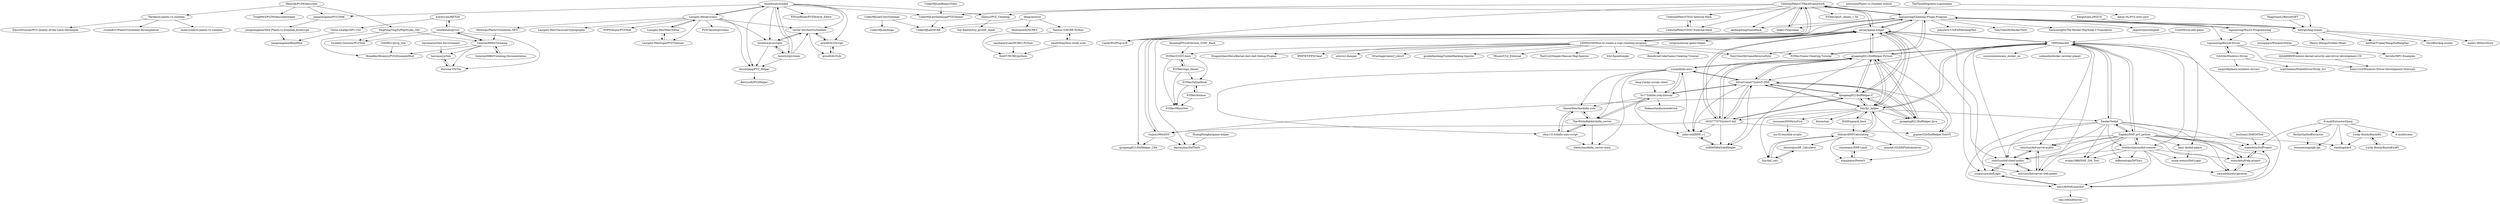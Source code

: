 digraph G {
"h3x4n1um/RETON" -> "nineteendo/pyvz2"
"h3x4n1um/RETON" -> "China-smallpc/SPC-Util"
"d-mod/ExtractorSharp" -> "similing4/pvf"
"d-mod/ExtractorSharp" -> "HsOjo/OjoDnfExtractor"
"d-mod/ExtractorSharp" -> "manydots/DofProject"
"d-mod/ExtractorSharp" -> "Lucky-Koishi/KoishiEx"
"d-mod/ExtractorSharp" -> "d-mod/avatar"
"d-mod/ExtractorSharp" -> "hooyantsing/npk-api"
"TheThreeDog/Auto-Lianliankan" -> "luguanxing/Cheating-Plugin-Program" ["e"=1]
"TheThreeDog/Auto-Lianliankan" -> "tobyqin/kog-money" ["e"=1]
"Lazuplis-Mei/pvzclass" -> "Lazuplis-Mei/MemToExe"
"Lazuplis-Mei/pvzclass" -> "Lazuplis-Mei/SuperPVZTrainner"
"Lazuplis-Mei/pvzclass" -> "lmintlcx/pvztoolkit"
"Lazuplis-Mei/pvzclass" -> "vector-wlc/AsmVsZombies"
"Lazuplis-Mei/pvzclass" -> "Lazuplis-Mei/ClassicalCryptography"
"Lazuplis-Mei/pvzclass" -> "POP63enjoy/PVZMod"
"Lazuplis-Mei/pvzclass" -> "zhumxiang/PVZ_Helper"
"Lazuplis-Mei/pvzclass" -> "lmintlcx/pvzscripts"
"Lazuplis-Mei/pvzclass" -> "Mewnojs/PlantsVsZombies.NET"
"Lazuplis-Mei/pvzclass" -> "PVZClasses/pvzclass"
"CoderMJLee/SeemygoPVZCheater" -> "CoderMJLee/NCRE"
"awsay/game-helper" -> "GuJun1990/DNF"
"awsay/game-helper" -> "qiuapeng921/DnfHelper-C"
"awsay/game-helper" -> "fantasyboy/DxfTools"
"awsay/game-helper" -> "qiuapeng921/DnfHelper_C64"
"awsay/game-helper" -> "luguanxing/Cheating-Plugin-Program"
"awsay/game-helper" -> "c925777075/yolov5-dnf"
"awsay/game-helper" -> "CelestialPaler/CTHackFramework"
"awsay/game-helper" -> "qiuapeng921/DnfHelper-Python"
"awsay/game-helper" -> "onlyGuo/dnf-client-public"
"awsay/game-helper" -> "istupsm/awsay-game-helper"
"awsay/game-helper" -> "245950258/How-to-create-a-csgo-cheating-program"
"awsay/game-helper" -> "fzls/djc_helper"
"awsay/game-helper" -> "onlyGuo/dnf-server-web-public"
"awsay/game-helper" -> "CasterWx/Plug-in-R" ["e"=1]
"awsay/game-helper" -> "1995chen/dnf"
"lmintlcx/pvztools" -> "lmintlcx/pvztoolkit"
"lmintlcx/pvztools" -> "lmintlcx/pvzscripts"
"lmintlcx/pvztools" -> "vector-wlc/AsmVsZombies"
"lmintlcx/pvztools" -> "zhumxiang/PVZ_Helper"
"CelestialPaler/CTHackFramework" -> "luguanxing/Cheating-Plugin-Program"
"CelestialPaler/CTHackFramework" -> "CasterWx/Plug-in-R" ["e"=1]
"CelestialPaler/CTHackFramework" -> "CelestialPaler/CSGO-Internal-Hack"
"CelestialPaler/CTHackFramework" -> "CelestialPaler/CSGO-External-Hack"
"CelestialPaler/CTHackFramework" -> "ahdongdong/GameHack"
"CelestialPaler/CTHackFramework" -> "bode135/pydamo" ["e"=1]
"CelestialPaler/CTHackFramework" -> "FiYHer/gta5_cheats_1.50" ["e"=1]
"CelestialPaler/CTHackFramework" -> "awsay/game-helper"
"CelestialPaler/CTHackFramework" -> "245950258/How-to-create-a-csgo-cheating-program"
"CelestialPaler/CTHackFramework" -> "CoderMJLee/SeemygoPVZCheater"
"lmintlcx/pvzscripts" -> "vector-wlc/AsmVsZombies"
"lmintlcx/pvzscripts" -> "zhumxiang/PVZ_Helper"
"lmintlcx/pvzscripts" -> "lmintlcx/pvztools"
"CoderMJLee/BinaryTrees" -> "CoderMJLee/SeemygoPVZCheater" ["e"=1]
"Lucky-Koishi/KoishiExAPI" -> "Lucky-Koishi/KoishiEx"
"xiaoshanw/DNF-Limit" -> "xiaoshanw/PowerV"
"youngqqcn/WindowsNotes" -> "fatrolls/MFC-Examples"
"tobyqin/kog-money" -> "Henvy-Mango/Golden-Miner"
"tobyqin/kog-money" -> "AntHubTC/playWangZheRongYao"
"tobyqin/kog-money" -> "luguanxing/Cheating-Plugin-Program"
"tobyqin/kog-money" -> "DaveBoy/kog-money"
"tobyqin/kog-money" -> "naihe138/heroStory" ["e"=1]
"Xanxus-5/NCRE-Python" -> "zmn626/python-study-note"
"Xanxus-5/NCRE-Python" -> "fxw97/NCRE2python"
"HsOjo/OjoDnfExtractor" -> "hooyantsing/npk-api"
"CelestialPaler/CSGO-External-Hack" -> "CelestialPaler/CSGO-Internal-Hack"
"Lucky-Koishi/KoishiEx" -> "Lucky-Koishi/KoishiExAPI"
"Lucky-Koishi/KoishiEx" -> "similing4/pvf"
"HuangHongkai/game-helper" -> "fantasyboy/DxfTools"
"dybb8999/Windows-kernel-security-and-driver-development-CD" -> "limin1224/Windows-Driver-Development-Internals"
"G4rb3n/Windows-Driver" -> "wanttobeno/Win64DriverStudy_Src"
"G4rb3n/Windows-Driver" -> "luguanxing/Kernel-Driver"
"G4rb3n/Windows-Driver" -> "nmgwddj/learn-windows-drivers"
"CelestialPaler/CSGO-Internal-Hack" -> "CelestialPaler/CSGO-External-Hack"
"fzls/djc_helper" -> "qiuapeng921/DnfHelper-Python"
"fzls/djc_helper" -> "dnfcalc/DNFCalculating"
"fzls/djc_helper" -> "SilverComet7/yolov5-DNF"
"fzls/djc_helper" -> "qiuapeng921/DnfHelper-C"
"fzls/djc_helper" -> "c925777075/yolov5-dnf"
"fzls/djc_helper" -> "fzls/dnf_calc"
"fzls/djc_helper" -> "awsay/game-helper"
"fzls/djc_helper" -> "qiuapeng921/DnfHelper-Java"
"fzls/djc_helper" -> "xiaoshanw/PowerV"
"fzls/djc_helper" -> "fzls/autojs"
"fzls/djc_helper" -> "mouyase/DNFAutoFire"
"fzls/djc_helper" -> "H3d9/sguard_limit" ["e"=1]
"fzls/djc_helper" -> "1995chen/dnf"
"fzls/djc_helper" -> "XanderYe/dnf"
"245950258/How-to-create-a-csgo-cheating-program" -> "luguanxing/Cheating-Plugin-Program"
"245950258/How-to-create-a-csgo-cheating-program" -> "frk1/hazedumper" ["e"=1]
"245950258/How-to-create-a-csgo-cheating-program" -> "BeneficialCode/Game-Cheating-Tutorial" ["e"=1]
"245950258/How-to-create-a-csgo-cheating-program" -> "DragonQuestHero/Kernel-Anit-Anit-Debug-Plugins" ["e"=1]
"245950258/How-to-create-a-csgo-cheating-program" -> "FiYHer/CSGO-hack"
"245950258/How-to-create-a-csgo-cheating-program" -> "WWFWT/FPSCheat"
"245950258/How-to-create-a-csgo-cheating-program" -> "awsay/game-helper"
"245950258/How-to-create-a-csgo-cheating-program" -> "CelestialPaler/CTHackFramework"
"245950258/How-to-create-a-csgo-cheating-program" -> "a2x/cs2-dumper" ["e"=1]
"245950258/How-to-create-a-csgo-cheating-program" -> "ItGarbager/aimcf_yolov5" ["e"=1]
"245950258/How-to-create-a-csgo-cheating-program" -> "guidedhacking/GuidedHacking-Injector" ["e"=1]
"245950258/How-to-create-a-csgo-cheating-program" -> "TonyChen56/GameReverseNote" ["e"=1]
"245950258/How-to-create-a-csgo-cheating-program" -> "FiYHer/Game-Cheating-Tutorial" ["e"=1]
"245950258/How-to-create-a-csgo-cheating-program" -> "TKazer/CS2_External" ["e"=1]
"245950258/How-to-create-a-csgo-cheating-program" -> "TheCruZ/Simple-Manual-Map-Injector" ["e"=1]
"lmintlcx/pvztoolkit" -> "lmintlcx/pvztools"
"lmintlcx/pvztoolkit" -> "Lazuplis-Mei/pvzclass"
"lmintlcx/pvztoolkit" -> "vector-wlc/AsmVsZombies"
"lmintlcx/pvztoolkit" -> "lmintlcx/pvzscripts"
"lmintlcx/pvztoolkit" -> "EFrostBlade/PVZHybrid_Editor"
"lmintlcx/pvztoolkit" -> "zhumxiang/PVZ_Helper"
"lmintlcx/pvztoolkit" -> "jiangnangame/PVZ2PAK"
"lmintlcx/pvztoolkit" -> "qrmd0/AvZScript"
"lmintlcx/pvztoolkit" -> "CoderMJLee/SeemygoPVZCheater"
"lmintlcx/pvztoolkit" -> "ZJamss/PVZ_Cheating"
"GuJun1990/DNF" -> "fantasyboy/DxfTools"
"GuJun1990/DNF" -> "awsay/game-helper"
"GuJun1990/DNF" -> "qiuapeng921/DnfHelper_C64"
"FiYHer/CSGO-hack" -> "FiYHer/csgo_cheats"
"FiYHer/CSGO-hack" -> "FiYHer/MnistNet"
"FiYHer/CSGO-hack" -> "FiYHer/InlineHook"
"dnfcalc/DNFCalculating" -> "fzls/dnf_calc"
"dnfcalc/DNFCalculating" -> "fzls/djc_helper"
"dnfcalc/DNFCalculating" -> "quack8102/DNFInfoAnalyser"
"dnfcalc/DNFCalculating" -> "dawnclass/DF_Calculator"
"dnfcalc/DNFCalculating" -> "xiaoshanw/PowerV"
"dnfcalc/DNFCalculating" -> "xiaoshanw/DNF-Limit"
"AmazingPP/subVerison_GTAV_Hack" -> "FiYHer/CSGO-hack" ["e"=1]
"vector-wlc/AsmVsZombies" -> "qrmd0/AvZScript"
"vector-wlc/AsmVsZombies" -> "qrmd0/AvZLib"
"vector-wlc/AsmVsZombies" -> "lmintlcx/pvzscripts"
"nineteendo/pyvz2" -> "h3x4n1um/RETON"
"nineteendo/pyvz2" -> "twinstar6980/Twinning"
"nineteendo/pyvz2" -> "Haruma-VN/Tre"
"nineteendo/pyvz2" -> "twinkles-twinstar/PvZTool"
"bode135/pydamo" -> "CelestialPaler/CTHackFramework" ["e"=1]
"FiYHer/csgo_cheats" -> "FiYHer/MnistNet"
"FiYHer/csgo_cheats" -> "FiYHer/InlineHook"
"FiYHer/csgo_cheats" -> "FiYHer/CSGO-hack"
"FiYHer/Game-Cheating-Tutorial" -> "luguanxing/Cheating-Plugin-Program" ["e"=1]
"xiaoshanw/PowerV" -> "xiaoshanw/DNF-Limit"
"zmn626/python-study-note" -> "fxw97/NCRE2python"
"zmn626/python-study-note" -> "Xanxus-5/NCRE-Python"
"jiangnangame/New-Plants-vs-Zombies-JavaScript" -> "jiangnangame/ReadPam"
"CoderMJLee/ColorSchemes" -> "CoderMJLee/blogs"
"CoderMJLee/ColorSchemes" -> "CoderMJLee/NCRE"
"jiangnangame/PVZ2PAK" -> "jiangnangame/New-Plants-vs-Zombies-JavaScript"
"fzls/dnf_calc" -> "dnfcalc/DNFCalculating"
"fzls/dnf_calc" -> "dawnclass/DF_Calculator"
"dawnclass/DF_Calculator" -> "fzls/dnf_calc"
"zhumxiang/PVZ_Helper" -> "Berrysoft/PVZHelper"
"Lazuplis-Mei/MemToExe" -> "Lazuplis-Mei/SuperPVZTrainner"
"Lazuplis-Mei/MemToExe" -> "Lazuplis-Mei/pvzclass"
"FiYHer/disasm" -> "FiYHer/InlineHook"
"FiYHer/disasm" -> "FiYHer/MnistNet"
"nnn149/DofLauncher" -> "zuopucuen/dnfLogin"
"nnn149/DofLauncher" -> "nnn149/dofServer"
"FiYHer/InlineHook" -> "FiYHer/MnistNet"
"FiYHer/InlineHook" -> "FiYHer/disasm"
"China-smallpc/SPC-Util" -> "jiangnangame/ReadPam"
"leng-yue/py-scrcpy-client" -> "Sr173/dnfm-yolo-tutorial" ["e"=1]
"FengQuanLi/ResnetGPT" -> "tobyqin/kog-money" ["e"=1]
"1995chen/dnf" -> "XanderYe/dnf"
"1995chen/dnf" -> "Zageku/DNF_pvf_python"
"1995chen/dnf" -> "qiuapeng921/DnfHelper-Python"
"1995chen/dnf" -> "onlyGuo/dnf-client-public"
"1995chen/dnf" -> "localhostjason/dnf-console"
"1995chen/dnf" -> "onlyGuo/dnf-server-web-public"
"1995chen/dnf" -> "awsay/game-helper"
"1995chen/dnf" -> "fzls/djc_helper"
"1995chen/dnf" -> "easy-do/dnf-admin"
"1995chen/dnf" -> "coracoo/awesome_docker_cn" ["e"=1]
"1995chen/dnf" -> "xubiaolin/docker-zerotier-planet" ["e"=1]
"1995chen/dnf" -> "nnn149/DofLauncher"
"1995chen/dnf" -> "SilverComet7/yolov5-DNF"
"1995chen/dnf" -> "onlyGuo/dnf-server-public"
"1995chen/dnf" -> "zuopucuen/dnfLogin"
"onlyGuo/dnf-client-public" -> "onlyGuo/dnf-server-web-public"
"onlyGuo/dnf-client-public" -> "onlyGuo/dnf-server-public"
"onlyGuo/dnf-client-public" -> "zuopucuen/dnfLogin"
"Couy69/vue-idle-game" -> "1995chen/dnf" ["e"=1]
"FengQuanLi/WZCQ" -> "tobyqin/kog-money" ["e"=1]
"H3d9/sguard_limit" -> "fzls/djc_helper" ["e"=1]
"H3d9/sguard_limit" -> "dnfcalc/DNFCalculating" ["e"=1]
"c925777075/yolov5-dnf" -> "SilverComet7/yolov5-DNF"
"c925777075/yolov5-dnf" -> "a289458845/dnfHelper"
"c925777075/yolov5-dnf" -> "gopher520/DnfHelper-YoloV5"
"c925777075/yolov5-dnf" -> "qiuapeng921/DnfHelper-Python"
"c925777075/yolov5-dnf" -> "GuJun1990/DNF"
"c925777075/yolov5-dnf" -> "jinbo-self/DNF_v1"
"c925777075/yolov5-dnf" -> "qiuapeng921/DnfHelper-C"
"c925777075/yolov5-dnf" -> "awsay/game-helper"
"Lazuplis-Mei/SuperPVZTrainner" -> "Lazuplis-Mei/MemToExe"
"onlyGuo/dnf-server-web-public" -> "onlyGuo/dnf-client-public"
"onlyGuo/dnf-server-web-public" -> "onlyGuo/dnf-server-public"
"onlyGuo/dnf-server-public" -> "onlyGuo/dnf-client-public"
"onlyGuo/dnf-server-public" -> "onlyGuo/dnf-server-web-public"
"dengcao/ncre" -> "Xanxus-5/NCRE-Python"
"dengcao/ncre" -> "bluexiaowei/NCRE3"
"dengcao/ncre" -> "CoderMJLee/NCRE"
"XanderYe/dnf" -> "1995chen/dnf"
"XanderYe/dnf" -> "Zageku/DNF_pvf_python"
"XanderYe/dnf" -> "onlyGuo/dnf-server-public"
"XanderYe/dnf" -> "nnn149/DofLauncher"
"XanderYe/dnf" -> "localhostjason/dnf-console"
"XanderYe/dnf" -> "onlyGuo/dnf-client-public"
"XanderYe/dnf" -> "wubin1998/DNF_GM_Tool"
"XanderYe/dnf" -> "manydots/DofProject"
"XanderYe/dnf" -> "manydots/frida-project"
"XanderYe/dnf" -> "yaoyaochil/eto-gateway"
"YingFengTingYu/PopStudio_Old" -> "twinstar6980/Twinning"
"YingFengTingYu/PopStudio_Old" -> "BreakfastBrainz2/PVZ2ExampleMod"
"YingFengTingYu/PopStudio_Old" -> "twinkles-twinstar/PvZTool"
"Mewnojs/PlantsVsZombies.NET" -> "twinstar6980/Twinning"
"HenryJk/PvZWidescreen" -> "Twig6943/PvZWidescreenSteam"
"HenryJk/PvZWidescreen" -> "jiangnangame/PVZ2PAK"
"HenryJk/PvZWidescreen" -> "Patoke/re-plants-vs-zombies"
"HenryJk/PvZWidescreen" -> "YingFengTingYu/PopStudio_Old"
"qrmd0/AvZLib" -> "qrmd0/AvZScript"
"Zageku/DNF_pvf_python" -> "localhostjason/dnf-console"
"Zageku/DNF_pvf_python" -> "1995chen/dnf"
"Zageku/DNF_pvf_python" -> "XanderYe/dnf"
"Zageku/DNF_pvf_python" -> "yaoyaochil/eto-gateway"
"Zageku/DNF_pvf_python" -> "nnn149/DofLauncher"
"Zageku/DNF_pvf_python" -> "manydots/DofProject"
"Zageku/DNF_pvf_python" -> "onlyGuo/dnf-server-public"
"Zageku/DNF_pvf_python" -> "onlyGuo/dnf-server-web-public"
"Zageku/DNF_pvf_python" -> "wubin1998/DNF_GM_Tool"
"Zageku/DNF_pvf_python" -> "similing4/pvf"
"Zageku/DNF_pvf_python" -> "onlyGuo/dnf-client-public"
"Zageku/DNF_pvf_python" -> "manydots/frida-project"
"Zageku/DNF_pvf_python" -> "differentrain/DFToys"
"Zageku/DNF_pvf_python" -> "easy-do/dnf-admin"
"Zageku/DNF_pvf_python" -> "zuopucuen/dnfLogin"
"twinstar6980/Twinning" -> "twinstar6980/Twinning.Documentation"
"twinstar6980/Twinning" -> "harumazzz/Sen"
"twinstar6980/Twinning" -> "BreakfastBrainz2/PVZ2ExampleMod"
"twinstar6980/Twinning" -> "Haruma-VN/Tre"
"twinstar6980/Twinning" -> "nineteendo/pyvz2"
"SilverComet7/yolov5-DNF" -> "c925777075/yolov5-dnf"
"SilverComet7/yolov5-DNF" -> "qiuapeng921/DnfHelper-Python"
"SilverComet7/yolov5-DNF" -> "yosaa/dnfm-auto"
"SilverComet7/yolov5-DNF" -> "a289458845/dnfHelper"
"SilverComet7/yolov5-DNF" -> "qiuapeng921/DnfHelper-Java"
"SilverComet7/yolov5-DNF" -> "jinbo-self/DNF_v1"
"SilverComet7/yolov5-DNF" -> "Sr173/dnfm-yolo-tutorial"
"SilverComet7/yolov5-DNF" -> "gopher520/DnfHelper-YoloV5"
"SilverComet7/yolov5-DNF" -> "qiuapeng921/DnfHelper-C"
"SilverComet7/yolov5-DNF" -> "fzls/djc_helper"
"qiuapeng921/DnfHelper-C" -> "qiuapeng921/DnfHelper-Python"
"qiuapeng921/DnfHelper-C" -> "GuJun1990/DNF"
"qiuapeng921/DnfHelper-C" -> "qiuapeng921/DnfHelper-Java"
"qiuapeng921/DnfHelper-C" -> "awsay/game-helper"
"qiuapeng921/DnfHelper-C" -> "SilverComet7/yolov5-DNF"
"qiuapeng921/DnfHelper-C" -> "c925777075/yolov5-dnf"
"qiuapeng921/DnfHelper-C" -> "fzls/djc_helper"
"qrmd0/AvZScript" -> "qrmd0/AvZLib"
"qrmd0/AvZScript" -> "vector-wlc/AsmVsZombies"
"twinstar6980/Twinning.Documentation" -> "twinstar6980/Twinning"
"Haruma-VN/Tre" -> "harumazzz/Sen"
"localhostjason/dnf-console" -> "Zageku/DNF_pvf_python"
"localhostjason/dnf-console" -> "yaoyaochil/eto-gateway"
"localhostjason/dnf-console" -> "wubin1998/DNF_GM_Tool"
"localhostjason/dnf-console" -> "mook-wenyu/Dof-Login"
"localhostjason/dnf-console" -> "differentrain/DFToys"
"localhostjason/dnf-console" -> "manydots/frida-project"
"localhostjason/dnf-console" -> "nnn149/DofLauncher"
"localhostjason/dnf-console" -> "onlyGuo/dnf-client-public"
"qiuapeng921/DnfHelper-Python" -> "SilverComet7/yolov5-DNF"
"qiuapeng921/DnfHelper-Python" -> "qiuapeng921/DnfHelper-C"
"qiuapeng921/DnfHelper-Python" -> "fzls/djc_helper"
"qiuapeng921/DnfHelper-Python" -> "qiuapeng921/DnfHelper-Java"
"qiuapeng921/DnfHelper-Python" -> "c925777075/yolov5-dnf"
"qiuapeng921/DnfHelper-Python" -> "jinbo-self/DNF_v1"
"qiuapeng921/DnfHelper-Python" -> "awsay/game-helper"
"qiuapeng921/DnfHelper-Python" -> "1995chen/dnf"
"qiuapeng921/DnfHelper-Python" -> "yosaa/dnfm-auto"
"qiuapeng921/DnfHelper-Python" -> "gopher520/DnfHelper-YoloV5"
"qiuapeng921/DnfHelper-Python" -> "a289458845/dnfHelper"
"luguanxing/Cheating-Plugin-Program" -> "CelestialPaler/CTHackFramework"
"luguanxing/Cheating-Plugin-Program" -> "CasterWx/Plug-in-R" ["e"=1]
"luguanxing/Cheating-Plugin-Program" -> "ahdongdong/GameHack"
"luguanxing/Cheating-Plugin-Program" -> "luguanxing/Win32-Programming"
"luguanxing/Cheating-Plugin-Program" -> "awsay/game-helper"
"luguanxing/Cheating-Plugin-Program" -> "245950258/How-to-create-a-csgo-cheating-program"
"luguanxing/Cheating-Plugin-Program" -> "FiYHer/Game-Cheating-Tutorial" ["e"=1]
"luguanxing/Cheating-Plugin-Program" -> "luguanxing/Kernel-Driver"
"luguanxing/Cheating-Plugin-Program" -> "bode135/pydamo" ["e"=1]
"luguanxing/Cheating-Plugin-Program" -> "TonyChen56/GameReverseNote" ["e"=1]
"luguanxing/Cheating-Plugin-Program" -> "tobyqin/kog-money"
"luguanxing/Cheating-Plugin-Program" -> "JohnZero-US/ESPHackingTest"
"luguanxing/Cheating-Plugin-Program" -> "TonyChen56/HackerTools" ["e"=1]
"luguanxing/Cheating-Plugin-Program" -> "Snowming04/The-Hacker-Playbook-3-Translation" ["e"=1]
"luguanxing/Cheating-Plugin-Program" -> "jmpews/pwn2exploit" ["e"=1]
"luguanxing/Win32-Programming" -> "youngqqcn/WindowsNotes"
"luguanxing/Win32-Programming" -> "luguanxing/Kernel-Driver"
"luguanxing/Win32-Programming" -> "luguanxing/Cheating-Plugin-Program"
"Patoke/re-plants-vs-zombies" -> "ruslan831/PlantsVsZombies-decompilation"
"Patoke/re-plants-vs-zombies" -> "minerscale/re-plants-vs-zombies"
"Patoke/re-plants-vs-zombies" -> "Electr0Gunner/PvZ-Quality-of-the-Lawn-Decompile"
"qiuapeng921/DnfHelper-Java" -> "qiuapeng921/DnfHelper-Python"
"qiuapeng921/DnfHelper-Java" -> "SilverComet7/yolov5-DNF"
"qiuapeng921/DnfHelper-Java" -> "qiuapeng921/DnfHelper-C"
"mouyase/DNFAutoFire" -> "aur3l14no/ahk-scripts"
"harumazzz/Sen" -> "Haruma-VN/Tre"
"sandianyiyuan/NCRE2-Python" -> "fxw97/NCRE2python"
"luguanxing/Kernel-Driver" -> "limin1224/Windows-Driver-Development-Internals"
"luguanxing/Kernel-Driver" -> "dybb8999/Windows-kernel-security-and-driver-development-CD"
"luguanxing/Kernel-Driver" -> "G4rb3n/Windows-Driver"
"easy-do/dnf-admin" -> "mook-wenyu/Dof-Login"
"a289458845/dnfHelper" -> "jinbo-self/DNF_v1"
"harumazzz/Sen.Environment" -> "harumazzz/Sen"
"yaoyaochil/eto-gateway" -> "manydots/frida-project"
"yaoyaochil/eto-gateway" -> "manydots/DofProject"
"yosaa/dnfm-auto" -> "Sr173/dnfm-yolo-tutorial"
"yosaa/dnfm-auto" -> "SilverComet7/yolov5-DNF"
"yosaa/dnfm-auto" -> "The-WhiteRabbit/dnfm_server"
"yosaa/dnfm-auto" -> "xhcy1314/dnfm-auto-script"
"yosaa/dnfm-auto" -> "SeniorWenTao/dnfm-yolo"
"yosaa/dnfm-auto" -> "liaoinstan/dnfm_server-main"
"yosaa/dnfm-auto" -> "jinbo-self/DNF_v1"
"yosaa/dnfm-auto" -> "qiuapeng921/DnfHelper-Python"
"ZJamss/PVZ_Cheating" -> "Szy-XianQi/Szy_pvzHE_cheat"
"Sr173/dnfm-yolo-tutorial" -> "The-WhiteRabbit/dnfm_server"
"Sr173/dnfm-yolo-tutorial" -> "yosaa/dnfm-auto"
"Sr173/dnfm-yolo-tutorial" -> "SeniorWenTao/dnfm-yolo"
"Sr173/dnfm-yolo-tutorial" -> "SilverComet7/yolov5-DNF"
"Sr173/dnfm-yolo-tutorial" -> "jinbo-self/DNF_v1"
"Sr173/dnfm-yolo-tutorial" -> "NakanoSanku/minidevice"
"The-WhiteRabbit/dnfm_server" -> "SeniorWenTao/dnfm-yolo"
"The-WhiteRabbit/dnfm_server" -> "liaoinstan/dnfm_server-main"
"The-WhiteRabbit/dnfm_server" -> "xhcy1314/dnfm-auto-script"
"The-WhiteRabbit/dnfm_server" -> "Sr173/dnfm-yolo-tutorial"
"nextisme/Plants.vs.Zombies-hybrid" -> "Amon-DL/PVZ-auto-save"
"nextisme/Plants.vs.Zombies-hybrid" -> "ZJamss/PVZ_Cheating"
"Gzh0821/pvzg_site" -> "BreakfastBrainz2/PVZ2ExampleMod"
"jinbo-self/DNF_v1" -> "a289458845/dnfHelper"
"xhcy1314/dnfm-auto-script" -> "SeniorWenTao/dnfm-yolo"
"xhcy1314/dnfm-auto-script" -> "liaoinstan/dnfm_server-main"
"xhcy1314/dnfm-auto-script" -> "The-WhiteRabbit/dnfm_server"
"manydots/frida-project" -> "manydots/DofProject"
"manydots/frida-project" -> "yaoyaochil/eto-gateway"
"SeniorWenTao/dnfm-yolo" -> "xhcy1314/dnfm-auto-script"
"SeniorWenTao/dnfm-yolo" -> "The-WhiteRabbit/dnfm_server"
"zuopucuen/dnfLogin" -> "onlyGuo/dnf-client-public"
"zuopucuen/dnfLogin" -> "nnn149/DofLauncher"
"manydots/DofProject" -> "manydots/frida-project"
"lostluna1/DofGMTool" -> "manydots/DofProject"
"h3x4n1um/RETON" ["l"="-43.513,-35.083"]
"nineteendo/pyvz2" ["l"="-43.508,-35.099"]
"China-smallpc/SPC-Util" ["l"="-43.518,-35.064"]
"d-mod/ExtractorSharp" ["l"="-43.855,-34.721"]
"similing4/pvf" ["l"="-43.859,-34.748"]
"HsOjo/OjoDnfExtractor" ["l"="-43.848,-34.693"]
"manydots/DofProject" ["l"="-43.886,-34.757"]
"Lucky-Koishi/KoishiEx" ["l"="-43.827,-34.729"]
"d-mod/avatar" ["l"="-43.834,-34.706"]
"hooyantsing/npk-api" ["l"="-43.863,-34.7"]
"TheThreeDog/Auto-Lianliankan" ["l"="48.349,23.726", "c"=125]
"luguanxing/Cheating-Plugin-Program" ["l"="-43.926,-34.914"]
"tobyqin/kog-money" ["l"="-43.967,-34.943"]
"Lazuplis-Mei/pvzclass" ["l"="-43.61,-35.061"]
"Lazuplis-Mei/MemToExe" ["l"="-43.601,-35.081"]
"Lazuplis-Mei/SuperPVZTrainner" ["l"="-43.586,-35.077"]
"lmintlcx/pvztoolkit" ["l"="-43.644,-35.023"]
"vector-wlc/AsmVsZombies" ["l"="-43.618,-35.034"]
"Lazuplis-Mei/ClassicalCryptography" ["l"="-43.617,-35.09"]
"POP63enjoy/PVZMod" ["l"="-43.583,-35.057"]
"zhumxiang/PVZ_Helper" ["l"="-43.641,-35.057"]
"lmintlcx/pvzscripts" ["l"="-43.631,-35.046"]
"Mewnojs/PlantsVsZombies.NET" ["l"="-43.55,-35.088"]
"PVZClasses/pvzclass" ["l"="-43.625,-35.078"]
"CoderMJLee/SeemygoPVZCheater" ["l"="-43.746,-34.947"]
"CoderMJLee/NCRE" ["l"="-43.7,-34.915"]
"awsay/game-helper" ["l"="-43.949,-34.849"]
"GuJun1990/DNF" ["l"="-43.961,-34.835"]
"qiuapeng921/DnfHelper-C" ["l"="-43.985,-34.838"]
"fantasyboy/DxfTools" ["l"="-43.964,-34.803"]
"qiuapeng921/DnfHelper_C64" ["l"="-43.966,-34.858"]
"c925777075/yolov5-dnf" ["l"="-43.98,-34.822"]
"CelestialPaler/CTHackFramework" ["l"="-43.885,-34.895"]
"qiuapeng921/DnfHelper-Python" ["l"="-43.997,-34.82"]
"onlyGuo/dnf-client-public" ["l"="-43.919,-34.81"]
"istupsm/awsay-game-helper" ["l"="-43.954,-34.872"]
"245950258/How-to-create-a-csgo-cheating-program" ["l"="-43.915,-34.869"]
"fzls/djc_helper" ["l"="-44,-34.846"]
"onlyGuo/dnf-server-web-public" ["l"="-43.915,-34.822"]
"CasterWx/Plug-in-R" ["l"="-53.451,-15.969", "c"=459]
"1995chen/dnf" ["l"="-43.943,-34.812"]
"lmintlcx/pvztools" ["l"="-43.651,-35.042"]
"CelestialPaler/CSGO-Internal-Hack" ["l"="-43.846,-34.908"]
"CelestialPaler/CSGO-External-Hack" ["l"="-43.852,-34.895"]
"ahdongdong/GameHack" ["l"="-43.888,-34.92"]
"bode135/pydamo" ["l"="-42.618,-35.623", "c"=40]
"FiYHer/gta5_cheats_1.50" ["l"="-44.237,-35.552", "c"=416]
"CoderMJLee/BinaryTrees" ["l"="41.723,-22.843", "c"=307]
"Lucky-Koishi/KoishiExAPI" ["l"="-43.804,-34.722"]
"xiaoshanw/DNF-Limit" ["l"="-44.036,-34.898"]
"xiaoshanw/PowerV" ["l"="-44.021,-34.883"]
"youngqqcn/WindowsNotes" ["l"="-43.949,-34.986"]
"fatrolls/MFC-Examples" ["l"="-43.967,-35.005"]
"Henvy-Mango/Golden-Miner" ["l"="-43.981,-34.969"]
"AntHubTC/playWangZheRongYao" ["l"="-43.998,-34.958"]
"DaveBoy/kog-money" ["l"="-43.995,-34.943"]
"naihe138/heroStory" ["l"="-5.256,-36.191", "c"=1193]
"Xanxus-5/NCRE-Python" ["l"="-43.637,-34.856"]
"zmn626/python-study-note" ["l"="-43.63,-34.841"]
"fxw97/NCRE2python" ["l"="-43.614,-34.844"]
"HuangHongkai/game-helper" ["l"="-43.963,-34.754"]
"dybb8999/Windows-kernel-security-and-driver-development-CD" ["l"="-43.875,-34.996"]
"limin1224/Windows-Driver-Development-Internals" ["l"="-43.893,-35.003"]
"G4rb3n/Windows-Driver" ["l"="-43.915,-35.02"]
"wanttobeno/Win64DriverStudy_Src" ["l"="-43.9,-35.046"]
"luguanxing/Kernel-Driver" ["l"="-43.909,-34.984"]
"nmgwddj/learn-windows-drivers" ["l"="-43.936,-35.049"]
"dnfcalc/DNFCalculating" ["l"="-44.041,-34.876"]
"SilverComet7/yolov5-DNF" ["l"="-44.015,-34.815"]
"fzls/dnf_calc" ["l"="-44.053,-34.863"]
"qiuapeng921/DnfHelper-Java" ["l"="-44.018,-34.834"]
"fzls/autojs" ["l"="-44.005,-34.871"]
"mouyase/DNFAutoFire" ["l"="-44.069,-34.843"]
"H3d9/sguard_limit" ["l"="-53.062,-13.647", "c"=409]
"XanderYe/dnf" ["l"="-43.923,-34.791"]
"frk1/hazedumper" ["l"="-41.147,-35.12", "c"=816]
"BeneficialCode/Game-Cheating-Tutorial" ["l"="-42.521,-35.308", "c"=40]
"DragonQuestHero/Kernel-Anit-Anit-Debug-Plugins" ["l"="-42.771,-35.298", "c"=40]
"FiYHer/CSGO-hack" ["l"="-43.97,-34.782"]
"WWFWT/FPSCheat" ["l"="-43.872,-34.861"]
"a2x/cs2-dumper" ["l"="-44.929,-36.401", "c"=880]
"ItGarbager/aimcf_yolov5" ["l"="-44.059,-36.616", "c"=711]
"guidedhacking/GuidedHacking-Injector" ["l"="-42.826,-35.398", "c"=40]
"TonyChen56/GameReverseNote" ["l"="-42.633,-35.286", "c"=40]
"FiYHer/Game-Cheating-Tutorial" ["l"="-42.774,-35.318", "c"=40]
"TKazer/CS2_External" ["l"="-44.918,-36.37", "c"=880]
"TheCruZ/Simple-Manual-Map-Injector" ["l"="-42.884,-35.498", "c"=40]
"EFrostBlade/PVZHybrid_Editor" ["l"="-43.648,-34.99"]
"jiangnangame/PVZ2PAK" ["l"="-43.557,-35.023"]
"qrmd0/AvZScript" ["l"="-43.618,-35.018"]
"ZJamss/PVZ_Cheating" ["l"="-43.689,-35.052"]
"FiYHer/csgo_cheats" ["l"="-43.983,-34.764"]
"FiYHer/MnistNet" ["l"="-43.997,-34.76"]
"FiYHer/InlineHook" ["l"="-43.987,-34.75"]
"quack8102/DNFInfoAnalyser" ["l"="-44.063,-34.895"]
"dawnclass/DF_Calculator" ["l"="-44.072,-34.875"]
"AmazingPP/subVerison_GTAV_Hack" ["l"="-44.217,-35.575", "c"=416]
"qrmd0/AvZLib" ["l"="-43.601,-35.019"]
"twinstar6980/Twinning" ["l"="-43.491,-35.102"]
"Haruma-VN/Tre" ["l"="-43.502,-35.116"]
"twinkles-twinstar/PvZTool" ["l"="-43.488,-35.086"]
"jiangnangame/New-Plants-vs-Zombies-JavaScript" ["l"="-43.532,-35.028"]
"jiangnangame/ReadPam" ["l"="-43.523,-35.046"]
"CoderMJLee/ColorSchemes" ["l"="-43.676,-34.924"]
"CoderMJLee/blogs" ["l"="-43.652,-34.928"]
"Berrysoft/PVZHelper" ["l"="-43.654,-35.076"]
"FiYHer/disasm" ["l"="-44.001,-34.742"]
"nnn149/DofLauncher" ["l"="-43.897,-34.798"]
"zuopucuen/dnfLogin" ["l"="-43.897,-34.812"]
"nnn149/dofServer" ["l"="-43.866,-34.798"]
"leng-yue/py-scrcpy-client" ["l"="-0.698,0.872", "c"=108]
"Sr173/dnfm-yolo-tutorial" ["l"="-44.045,-34.786"]
"FengQuanLi/ResnetGPT" ["l"="58.219,18.274", "c"=45]
"Zageku/DNF_pvf_python" ["l"="-43.9,-34.785"]
"localhostjason/dnf-console" ["l"="-43.916,-34.777"]
"easy-do/dnf-admin" ["l"="-43.936,-34.775"]
"coracoo/awesome_docker_cn" ["l"="-62.452,15.124", "c"=103]
"xubiaolin/docker-zerotier-planet" ["l"="12.927,-12.14", "c"=847]
"onlyGuo/dnf-server-public" ["l"="-43.907,-34.806"]
"Couy69/vue-idle-game" ["l"="-25.266,-32.946", "c"=82]
"FengQuanLi/WZCQ" ["l"="58.185,18.249", "c"=45]
"a289458845/dnfHelper" ["l"="-44.004,-34.799"]
"gopher520/DnfHelper-YoloV5" ["l"="-43.992,-34.8"]
"jinbo-self/DNF_v1" ["l"="-44.021,-34.8"]
"dengcao/ncre" ["l"="-43.664,-34.882"]
"bluexiaowei/NCRE3" ["l"="-43.635,-34.883"]
"wubin1998/DNF_GM_Tool" ["l"="-43.917,-34.764"]
"manydots/frida-project" ["l"="-43.9,-34.768"]
"yaoyaochil/eto-gateway" ["l"="-43.886,-34.773"]
"YingFengTingYu/PopStudio_Old" ["l"="-43.472,-35.073"]
"BreakfastBrainz2/PVZ2ExampleMod" ["l"="-43.458,-35.097"]
"HenryJk/PvZWidescreen" ["l"="-43.485,-35.033"]
"Twig6943/PvZWidescreenSteam" ["l"="-43.476,-35.012"]
"Patoke/re-plants-vs-zombies" ["l"="-43.438,-35.019"]
"differentrain/DFToys" ["l"="-43.905,-34.757"]
"twinstar6980/Twinning.Documentation" ["l"="-43.475,-35.115"]
"harumazzz/Sen" ["l"="-43.492,-35.128"]
"yosaa/dnfm-auto" ["l"="-44.045,-34.805"]
"mook-wenyu/Dof-Login" ["l"="-43.93,-34.757"]
"luguanxing/Win32-Programming" ["l"="-43.924,-34.955"]
"JohnZero-US/ESPHackingTest" ["l"="-43.954,-34.919"]
"TonyChen56/HackerTools" ["l"="-42.579,-35.179", "c"=40]
"Snowming04/The-Hacker-Playbook-3-Translation" ["l"="-44.767,-29.8", "c"=3]
"jmpews/pwn2exploit" ["l"="-45.025,-34.734", "c"=282]
"ruslan831/PlantsVsZombies-decompilation" ["l"="-43.41,-35.008"]
"minerscale/re-plants-vs-zombies" ["l"="-43.433,-35"]
"Electr0Gunner/PvZ-Quality-of-the-Lawn-Decompile" ["l"="-43.416,-35.029"]
"aur3l14no/ahk-scripts" ["l"="-44.102,-34.844"]
"sandianyiyuan/NCRE2-Python" ["l"="-43.596,-34.835"]
"harumazzz/Sen.Environment" ["l"="-43.488,-35.146"]
"The-WhiteRabbit/dnfm_server" ["l"="-44.068,-34.785"]
"xhcy1314/dnfm-auto-script" ["l"="-44.073,-34.801"]
"SeniorWenTao/dnfm-yolo" ["l"="-44.062,-34.796"]
"liaoinstan/dnfm_server-main" ["l"="-44.082,-34.793"]
"Szy-XianQi/Szy_pvzHE_cheat" ["l"="-43.692,-35.072"]
"NakanoSanku/minidevice" ["l"="-44.069,-34.761"]
"nextisme/Plants.vs.Zombies-hybrid" ["l"="-43.72,-35.073"]
"Amon-DL/PVZ-auto-save" ["l"="-43.734,-35.091"]
"Gzh0821/pvzg_site" ["l"="-43.427,-35.107"]
"lostluna1/DofGMTool" ["l"="-43.886,-34.735"]
}